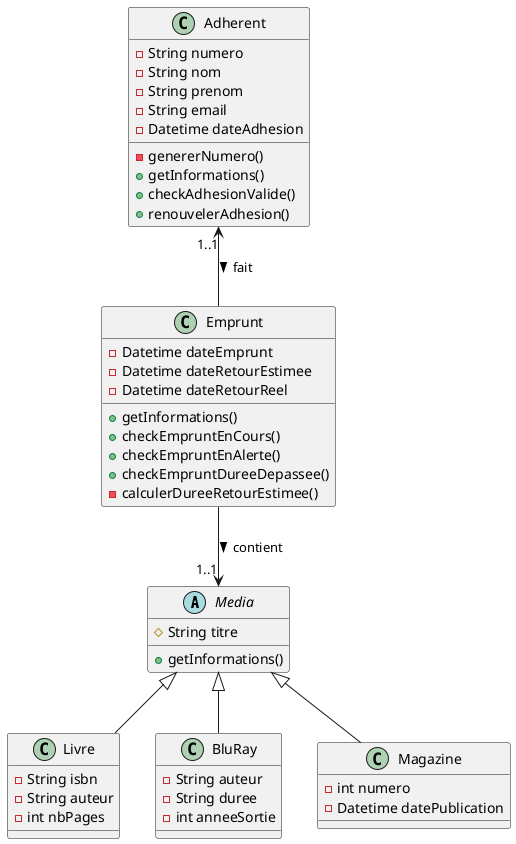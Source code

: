 @startuml
abstract class Media{
    #String titre
    +getInformations()
}
class Livre {
    -String isbn
    -String auteur
    -int nbPages
}
class BluRay{
    -String auteur
    -String duree
    -int anneeSortie
}
class Magazine{
    -int numero
    -Datetime datePublication
}

class Adherent{
    -String numero
    -String nom
    -String prenom
    -String email
    -Datetime dateAdhesion
    -genererNumero()
    +getInformations()
    +checkAdhesionValide()
    +renouvelerAdhesion()
}
class Emprunt{
    -Datetime dateEmprunt
    -Datetime dateRetourEstimee
    -Datetime dateRetourReel
    +getInformations()
    +checkEmpruntEnCours()
    +checkEmpruntEnAlerte()
    +checkEmpruntDureeDepassee()
    -calculerDureeRetourEstimee()

}
Media <|-- Livre
Media <|-- BluRay
Media <|-- Magazine

Adherent "1..1" <-- Emprunt : fait >
Emprunt --> "1..1" Media : contient >

@enduml
